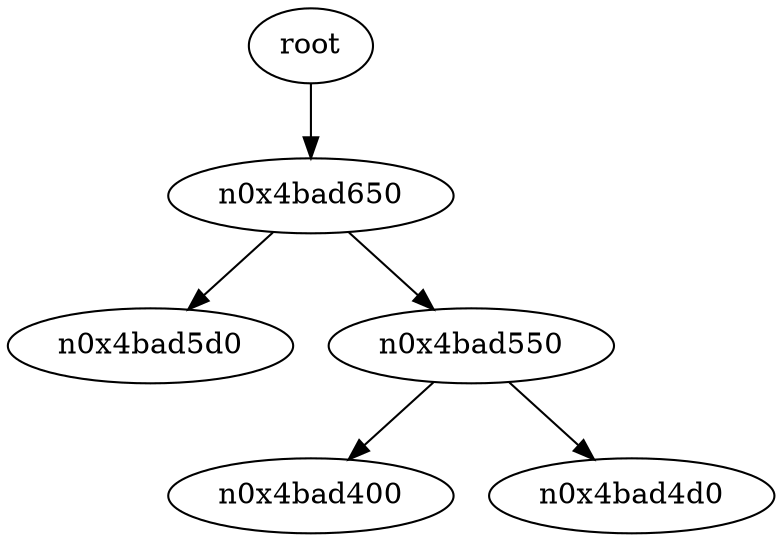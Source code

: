 digraph G {
n0x4bad1f0 [label="root"];
n0x4bad1f0 -> n0x4bad650;
n0x4bad650 -> n0x4bad5d0;
n0x4bad650 -> n0x4bad550;
n0x4bad550 -> n0x4bad400;
n0x4bad550 -> n0x4bad4d0;
}
